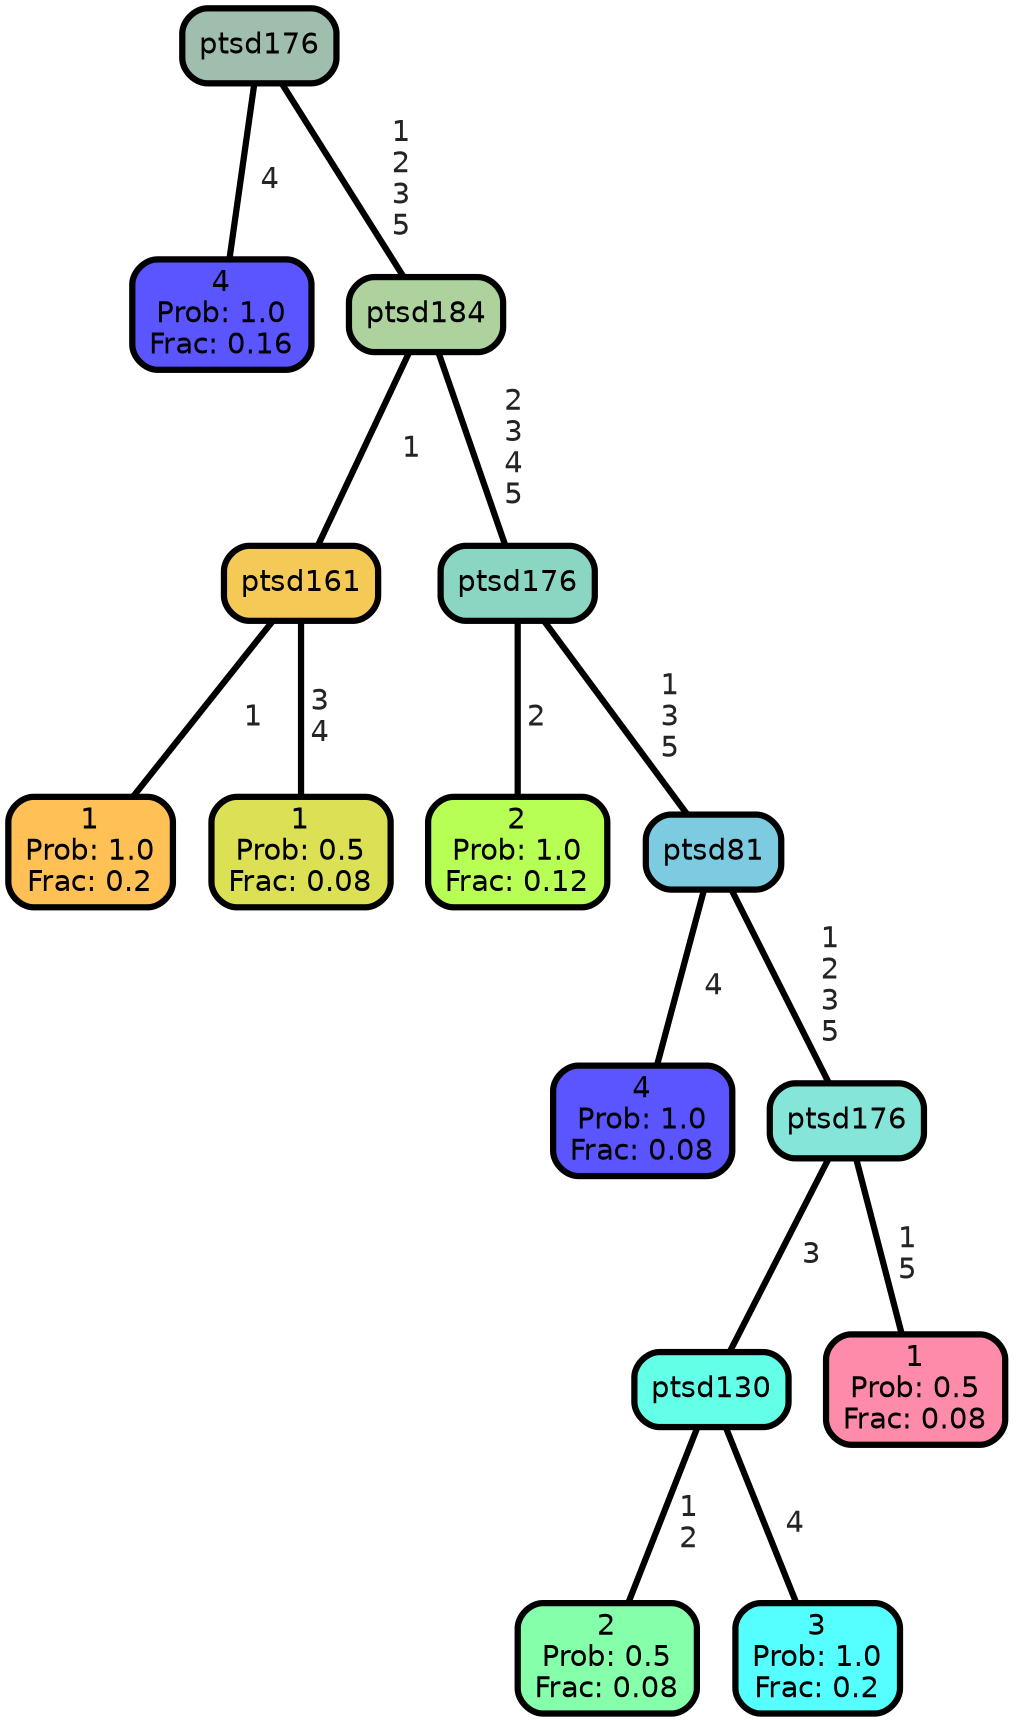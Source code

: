 graph Tree {
node [shape=box, style="filled, rounded",color="black",penwidth="3",fontcolor="black",                 fontname=helvetica] ;
graph [ranksep="0 equally", splines=straight,                 bgcolor=transparent, dpi=200] ;
edge [fontname=helvetica, fontweight=bold,fontcolor=grey14,color=black] ;
0 [label="4
Prob: 1.0
Frac: 0.16", fillcolor="#5a55ff"] ;
1 [label="ptsd176", fillcolor="#a0bead"] ;
2 [label="1
Prob: 1.0
Frac: 0.2", fillcolor="#ffc155"] ;
3 [label="ptsd161", fillcolor="#f4c955"] ;
4 [label="1
Prob: 0.5
Frac: 0.08", fillcolor="#dbe055"] ;
5 [label="ptsd184", fillcolor="#add29d"] ;
6 [label="2
Prob: 1.0
Frac: 0.12", fillcolor="#b8ff55"] ;
7 [label="ptsd176", fillcolor="#8ad6c2"] ;
8 [label="4
Prob: 1.0
Frac: 0.08", fillcolor="#5a55ff"] ;
9 [label="ptsd81", fillcolor="#7dcbe0"] ;
10 [label="2
Prob: 0.5
Frac: 0.08", fillcolor="#86ffaa"] ;
11 [label="ptsd130", fillcolor="#63ffe6"] ;
12 [label="3
Prob: 1.0
Frac: 0.2", fillcolor="#55ffff"] ;
13 [label="ptsd176", fillcolor="#85e5d9"] ;
14 [label="1
Prob: 0.5
Frac: 0.08", fillcolor="#ff8baa"] ;
1 -- 0 [label=" 4",penwidth=3] ;
1 -- 5 [label=" 1\n 2\n 3\n 5",penwidth=3] ;
3 -- 2 [label=" 1",penwidth=3] ;
3 -- 4 [label=" 3\n 4",penwidth=3] ;
5 -- 3 [label=" 1",penwidth=3] ;
5 -- 7 [label=" 2\n 3\n 4\n 5",penwidth=3] ;
7 -- 6 [label=" 2",penwidth=3] ;
7 -- 9 [label=" 1\n 3\n 5",penwidth=3] ;
9 -- 8 [label=" 4",penwidth=3] ;
9 -- 13 [label=" 1\n 2\n 3\n 5",penwidth=3] ;
11 -- 10 [label=" 1\n 2",penwidth=3] ;
11 -- 12 [label=" 4",penwidth=3] ;
13 -- 11 [label=" 3",penwidth=3] ;
13 -- 14 [label=" 1\n 5",penwidth=3] ;
{rank = same;}}
